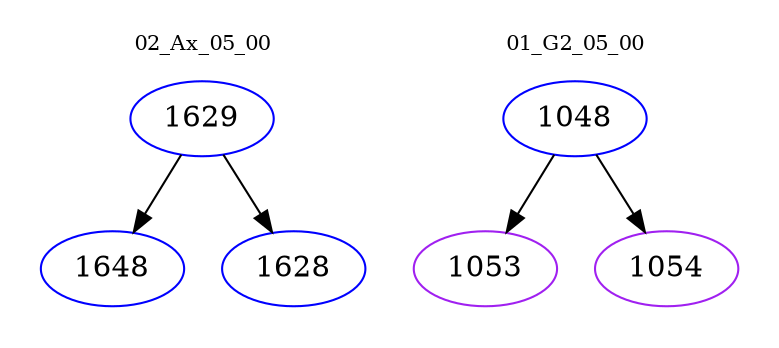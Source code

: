 digraph{
subgraph cluster_0 {
color = white
label = "02_Ax_05_00";
fontsize=10;
T0_1629 [label="1629", color="blue"]
T0_1629 -> T0_1648 [color="black"]
T0_1648 [label="1648", color="blue"]
T0_1629 -> T0_1628 [color="black"]
T0_1628 [label="1628", color="blue"]
}
subgraph cluster_1 {
color = white
label = "01_G2_05_00";
fontsize=10;
T1_1048 [label="1048", color="blue"]
T1_1048 -> T1_1053 [color="black"]
T1_1053 [label="1053", color="purple"]
T1_1048 -> T1_1054 [color="black"]
T1_1054 [label="1054", color="purple"]
}
}
